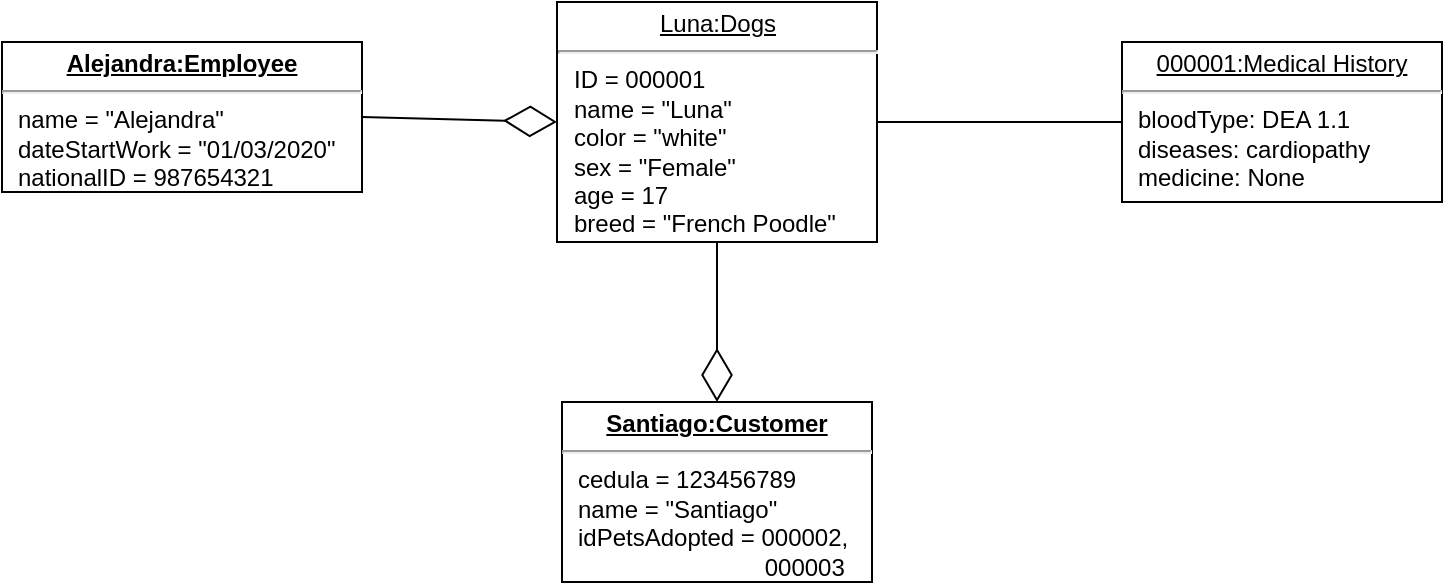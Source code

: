 <mxfile version="19.0.3" type="device"><diagram id="cY_eEBGulm2Xrga_5cnE" name="Page-1"><mxGraphModel dx="868" dy="545" grid="1" gridSize="10" guides="1" tooltips="1" connect="1" arrows="1" fold="1" page="1" pageScale="1" pageWidth="850" pageHeight="1100" math="0" shadow="0"><root><mxCell id="0"/><mxCell id="1" parent="0"/><mxCell id="t3Zw8s_GiRPU031HAKsP-5" value="&lt;p style=&quot;margin:0px;margin-top:4px;text-align:center;text-decoration:underline;&quot;&gt;Luna:Dogs&lt;br&gt;&lt;/p&gt;&lt;hr&gt;&lt;p style=&quot;margin:0px;margin-left:8px;&quot;&gt;ID = 000001&lt;/p&gt;&lt;p style=&quot;margin:0px;margin-left:8px;&quot;&gt;name = &quot;Luna&quot;&lt;br&gt;color = &quot;white&quot;&lt;/p&gt;&lt;p style=&quot;margin:0px;margin-left:8px;&quot;&gt;sex = &quot;Female&quot;&lt;/p&gt;&lt;p style=&quot;margin:0px;margin-left:8px;&quot;&gt;age = 17&lt;/p&gt;&lt;p style=&quot;margin:0px;margin-left:8px;&quot;&gt;breed = &quot;French Poodle&quot;&lt;/p&gt;" style="verticalAlign=top;align=left;overflow=fill;fontSize=12;fontFamily=Helvetica;html=1;" parent="1" vertex="1"><mxGeometry x="337.5" y="330" width="160" height="120" as="geometry"/></mxCell><mxCell id="t3Zw8s_GiRPU031HAKsP-6" value="" style="endArrow=diamondThin;endFill=0;endSize=24;html=1;rounded=0;exitX=0.5;exitY=1;exitDx=0;exitDy=0;entryX=0.5;entryY=0;entryDx=0;entryDy=0;" parent="1" source="t3Zw8s_GiRPU031HAKsP-5" target="t3Zw8s_GiRPU031HAKsP-7" edge="1"><mxGeometry width="160" relative="1" as="geometry"><mxPoint x="420" y="530" as="sourcePoint"/><mxPoint x="580" y="510" as="targetPoint"/></mxGeometry></mxCell><mxCell id="t3Zw8s_GiRPU031HAKsP-7" value="&lt;p style=&quot;margin:0px;margin-top:4px;text-align:center;text-decoration:underline;&quot;&gt;&lt;b&gt;Santiago:Customer&lt;/b&gt;&lt;/p&gt;&lt;hr&gt;&lt;p style=&quot;margin:0px;margin-left:8px;&quot;&gt;cedula = 123456789&lt;/p&gt;&lt;p style=&quot;margin:0px;margin-left:8px;&quot;&gt;name = &quot;Santiago&quot;&lt;/p&gt;&lt;p style=&quot;margin:0px;margin-left:8px;&quot;&gt;idPetsAdopted = 000002,&amp;nbsp;&lt;/p&gt;&lt;p style=&quot;margin:0px;margin-left:8px;&quot;&gt;&amp;nbsp; &amp;nbsp; &amp;nbsp; &amp;nbsp; &amp;nbsp; &amp;nbsp; &amp;nbsp; &amp;nbsp; &amp;nbsp; &amp;nbsp; &amp;nbsp; &amp;nbsp; &amp;nbsp; &amp;nbsp; 000003&lt;/p&gt;" style="verticalAlign=top;align=left;overflow=fill;fontSize=12;fontFamily=Helvetica;html=1;" parent="1" vertex="1"><mxGeometry x="340" y="530" width="155" height="90" as="geometry"/></mxCell><mxCell id="t3Zw8s_GiRPU031HAKsP-11" value="&lt;p style=&quot;margin:0px;margin-top:4px;text-align:center;text-decoration:underline;&quot;&gt;&lt;b&gt;Alejandra:Employee&lt;/b&gt;&lt;/p&gt;&lt;hr&gt;&lt;p style=&quot;margin:0px;margin-left:8px;&quot;&gt;name = &quot;Alejandra&quot;&lt;/p&gt;&lt;p style=&quot;margin:0px;margin-left:8px;&quot;&gt;dateStartWork = &quot;01/03/2020&quot;&lt;/p&gt;&lt;p style=&quot;margin:0px;margin-left:8px;&quot;&gt;nationalID = 987654321&lt;/p&gt;&lt;p style=&quot;margin:0px;margin-left:8px;&quot;&gt;&lt;br&gt;&lt;/p&gt;" style="verticalAlign=top;align=left;overflow=fill;fontSize=12;fontFamily=Helvetica;html=1;" parent="1" vertex="1"><mxGeometry x="60" y="350" width="180" height="75" as="geometry"/></mxCell><mxCell id="t3Zw8s_GiRPU031HAKsP-14" value="" style="endArrow=diamondThin;endFill=0;endSize=24;html=1;rounded=0;entryX=0;entryY=0.5;entryDx=0;entryDy=0;exitX=1;exitY=0.5;exitDx=0;exitDy=0;" parent="1" source="t3Zw8s_GiRPU031HAKsP-11" target="t3Zw8s_GiRPU031HAKsP-5" edge="1"><mxGeometry width="160" relative="1" as="geometry"><mxPoint x="260" y="400" as="sourcePoint"/><mxPoint x="330" y="400" as="targetPoint"/></mxGeometry></mxCell><mxCell id="RNSiOGkg6Tka-9rC-y7d-8" style="edgeStyle=orthogonalEdgeStyle;rounded=0;orthogonalLoop=1;jettySize=auto;html=1;exitX=0;exitY=0.5;exitDx=0;exitDy=0;endArrow=none;endFill=0;" edge="1" parent="1" source="RNSiOGkg6Tka-9rC-y7d-6" target="t3Zw8s_GiRPU031HAKsP-5"><mxGeometry relative="1" as="geometry"/></mxCell><mxCell id="RNSiOGkg6Tka-9rC-y7d-6" value="&lt;p style=&quot;margin:0px;margin-top:4px;text-align:center;text-decoration:underline;&quot;&gt;&lt;span style=&quot;text-align: left;&quot;&gt;000001:Medical History&lt;/span&gt;&lt;br&gt;&lt;/p&gt;&lt;hr&gt;&lt;p style=&quot;margin:0px;margin-left:8px;&quot;&gt;bloodType: DEA 1.1&lt;br&gt;diseases: cardiopathy&lt;/p&gt;&lt;p style=&quot;margin:0px;margin-left:8px;&quot;&gt;medicine: None&lt;br&gt;&lt;/p&gt;" style="verticalAlign=top;align=left;overflow=fill;fontSize=12;fontFamily=Helvetica;html=1;" vertex="1" parent="1"><mxGeometry x="620" y="350" width="160" height="80" as="geometry"/></mxCell></root></mxGraphModel></diagram></mxfile>